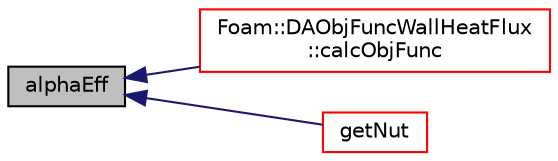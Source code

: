 digraph "alphaEff"
{
  bgcolor="transparent";
  edge [fontname="Helvetica",fontsize="10",labelfontname="Helvetica",labelfontsize="10"];
  node [fontname="Helvetica",fontsize="10",shape=record];
  rankdir="LR";
  Node199 [label="alphaEff",height=0.2,width=0.4,color="black", fillcolor="grey75", style="filled", fontcolor="black"];
  Node199 -> Node200 [dir="back",color="midnightblue",fontsize="10",style="solid",fontname="Helvetica"];
  Node200 [label="Foam::DAObjFuncWallHeatFlux\l::calcObjFunc",height=0.2,width=0.4,color="red",URL="$classFoam_1_1DAObjFuncWallHeatFlux.html#aff7d67902025442333a1a88cce51695e",tooltip="calculate the value of objective function "];
  Node199 -> Node202 [dir="back",color="midnightblue",fontsize="10",style="solid",fontname="Helvetica"];
  Node202 [label="getNut",height=0.2,width=0.4,color="red",URL="$classFoam_1_1DATurbulenceModel.html#add7eb11ed6f6a22df0b6e8ffe53cf2a1",tooltip="get the nut field "];
}

